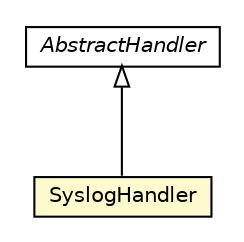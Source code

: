 #!/usr/local/bin/dot
#
# Class diagram 
# Generated by UMLGraph version R5_6-24-gf6e263 (http://www.umlgraph.org/)
#

digraph G {
	edge [fontname="Helvetica",fontsize=10,labelfontname="Helvetica",labelfontsize=10];
	node [fontname="Helvetica",fontsize=10,shape=plaintext];
	nodesep=0.25;
	ranksep=0.5;
	// com.cloudbees.syslog.integration.jul.SyslogHandler
	c7915065 [label=<<table title="com.cloudbees.syslog.integration.jul.SyslogHandler" border="0" cellborder="1" cellspacing="0" cellpadding="2" port="p" bgcolor="lemonChiffon" href="./SyslogHandler.html">
		<tr><td><table border="0" cellspacing="0" cellpadding="1">
<tr><td align="center" balign="center"> SyslogHandler </td></tr>
		</table></td></tr>
		</table>>, URL="./SyslogHandler.html", fontname="Helvetica", fontcolor="black", fontsize=10.0];
	// com.cloudbees.syslog.integration.jul.AbstractHandler
	c7915067 [label=<<table title="com.cloudbees.syslog.integration.jul.AbstractHandler" border="0" cellborder="1" cellspacing="0" cellpadding="2" port="p" href="./AbstractHandler.html">
		<tr><td><table border="0" cellspacing="0" cellpadding="1">
<tr><td align="center" balign="center"><font face="Helvetica-Oblique"> AbstractHandler </font></td></tr>
		</table></td></tr>
		</table>>, URL="./AbstractHandler.html", fontname="Helvetica", fontcolor="black", fontsize=10.0];
	//com.cloudbees.syslog.integration.jul.SyslogHandler extends com.cloudbees.syslog.integration.jul.AbstractHandler
	c7915067:p -> c7915065:p [dir=back,arrowtail=empty];
}


